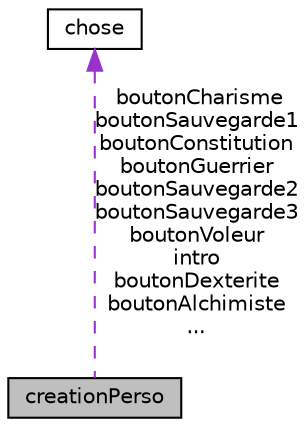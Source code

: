 digraph "creationPerso"
{
  edge [fontname="Helvetica",fontsize="10",labelfontname="Helvetica",labelfontsize="10"];
  node [fontname="Helvetica",fontsize="10",shape=record];
  Node1 [label="creationPerso",height=0.2,width=0.4,color="black", fillcolor="grey75", style="filled", fontcolor="black"];
  Node2 -> Node1 [dir="back",color="darkorchid3",fontsize="10",style="dashed",label=" boutonCharisme\nboutonSauvegarde1\nboutonConstitution\nboutonGuerrier\nboutonSauvegarde2\nboutonSauvegarde3\nboutonVoleur\nintro\nboutonDexterite\nboutonAlchimiste\n..." ,fontname="Helvetica"];
  Node2 [label="chose",height=0.2,width=0.4,color="black", fillcolor="white", style="filled",URL="$classchose.html",tooltip="creer les entites basique du jeu "];
}
